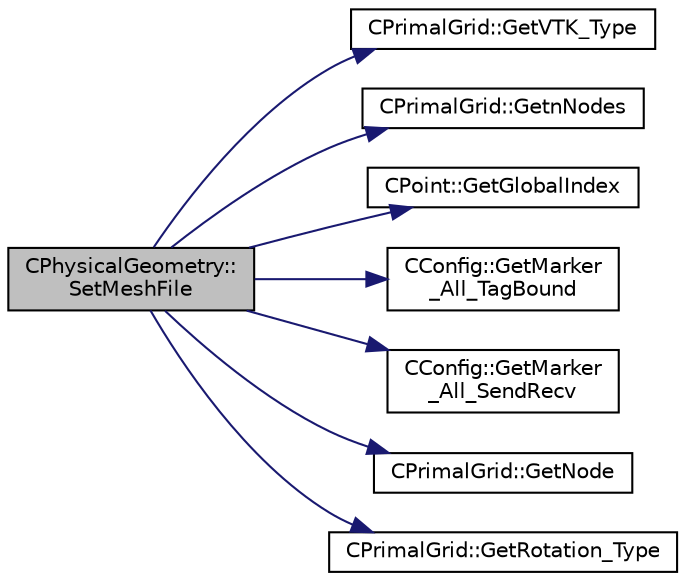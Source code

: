 digraph "CPhysicalGeometry::SetMeshFile"
{
  edge [fontname="Helvetica",fontsize="10",labelfontname="Helvetica",labelfontsize="10"];
  node [fontname="Helvetica",fontsize="10",shape=record];
  rankdir="LR";
  Node1247 [label="CPhysicalGeometry::\lSetMeshFile",height=0.2,width=0.4,color="black", fillcolor="grey75", style="filled", fontcolor="black"];
  Node1247 -> Node1248 [color="midnightblue",fontsize="10",style="solid",fontname="Helvetica"];
  Node1248 [label="CPrimalGrid::GetVTK_Type",height=0.2,width=0.4,color="black", fillcolor="white", style="filled",URL="$class_c_primal_grid.html#adb676897e7cf4a83ceb83065e7c6a04f",tooltip="A pure virtual member. "];
  Node1247 -> Node1249 [color="midnightblue",fontsize="10",style="solid",fontname="Helvetica"];
  Node1249 [label="CPrimalGrid::GetnNodes",height=0.2,width=0.4,color="black", fillcolor="white", style="filled",URL="$class_c_primal_grid.html#a0efbf2f8391d5177d92bd850016a3783",tooltip="A pure virtual member. "];
  Node1247 -> Node1250 [color="midnightblue",fontsize="10",style="solid",fontname="Helvetica"];
  Node1250 [label="CPoint::GetGlobalIndex",height=0.2,width=0.4,color="black", fillcolor="white", style="filled",URL="$class_c_point.html#ab546170a5a03ef210a75fc5531910050",tooltip="Get the global index in a parallel computation. "];
  Node1247 -> Node1251 [color="midnightblue",fontsize="10",style="solid",fontname="Helvetica"];
  Node1251 [label="CConfig::GetMarker\l_All_TagBound",height=0.2,width=0.4,color="black", fillcolor="white", style="filled",URL="$class_c_config.html#a967e969a3beb24bb6e57d7036af003be",tooltip="Get the index of the surface defined in the geometry file. "];
  Node1247 -> Node1252 [color="midnightblue",fontsize="10",style="solid",fontname="Helvetica"];
  Node1252 [label="CConfig::GetMarker\l_All_SendRecv",height=0.2,width=0.4,color="black", fillcolor="white", style="filled",URL="$class_c_config.html#a778a77ff2b9e1d359eab9b2d2106fa81",tooltip="Get the send-receive information for a marker val_marker. "];
  Node1247 -> Node1253 [color="midnightblue",fontsize="10",style="solid",fontname="Helvetica"];
  Node1253 [label="CPrimalGrid::GetNode",height=0.2,width=0.4,color="black", fillcolor="white", style="filled",URL="$class_c_primal_grid.html#a4fc7b6b6ac5025325c7e68fb56fbeef8",tooltip="A pure virtual member. "];
  Node1247 -> Node1254 [color="midnightblue",fontsize="10",style="solid",fontname="Helvetica"];
  Node1254 [label="CPrimalGrid::GetRotation_Type",height=0.2,width=0.4,color="black", fillcolor="white", style="filled",URL="$class_c_primal_grid.html#acc5076fe3538908311a99001bae3a6d7",tooltip="A pure virtual member. "];
}
